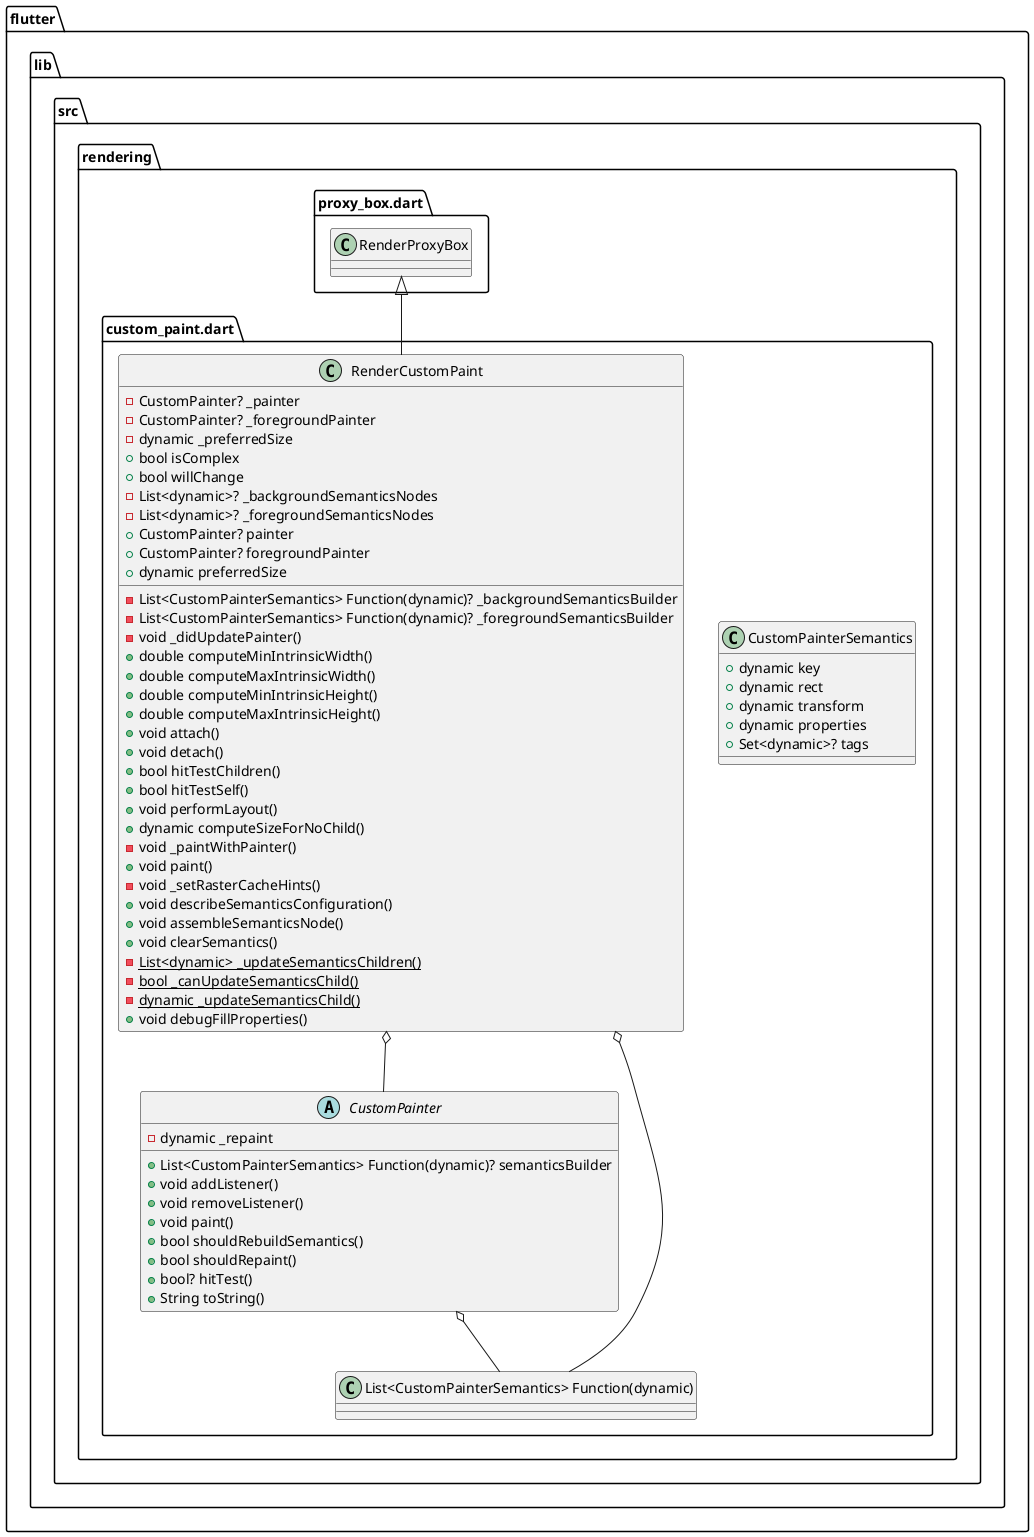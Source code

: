 @startuml
set namespaceSeparator ::

abstract class "flutter::lib::src::rendering::custom_paint.dart::CustomPainter" {
  -dynamic _repaint
  +List<CustomPainterSemantics> Function(dynamic)? semanticsBuilder
  +void addListener()
  +void removeListener()
  +void paint()
  +bool shouldRebuildSemantics()
  +bool shouldRepaint()
  +bool? hitTest()
  +String toString()
}

"flutter::lib::src::rendering::custom_paint.dart::CustomPainter" o-- "flutter::lib::src::rendering::custom_paint.dart::List<CustomPainterSemantics> Function(dynamic)"

class "flutter::lib::src::rendering::custom_paint.dart::CustomPainterSemantics" {
  +dynamic key
  +dynamic rect
  +dynamic transform
  +dynamic properties
  +Set<dynamic>? tags
}

class "flutter::lib::src::rendering::custom_paint.dart::RenderCustomPaint" {
  -CustomPainter? _painter
  -CustomPainter? _foregroundPainter
  -dynamic _preferredSize
  +bool isComplex
  +bool willChange
  -List<CustomPainterSemantics> Function(dynamic)? _backgroundSemanticsBuilder
  -List<CustomPainterSemantics> Function(dynamic)? _foregroundSemanticsBuilder
  -List<dynamic>? _backgroundSemanticsNodes
  -List<dynamic>? _foregroundSemanticsNodes
  +CustomPainter? painter
  +CustomPainter? foregroundPainter
  +dynamic preferredSize
  -void _didUpdatePainter()
  +double computeMinIntrinsicWidth()
  +double computeMaxIntrinsicWidth()
  +double computeMinIntrinsicHeight()
  +double computeMaxIntrinsicHeight()
  +void attach()
  +void detach()
  +bool hitTestChildren()
  +bool hitTestSelf()
  +void performLayout()
  +dynamic computeSizeForNoChild()
  -void _paintWithPainter()
  +void paint()
  -void _setRasterCacheHints()
  +void describeSemanticsConfiguration()
  +void assembleSemanticsNode()
  +void clearSemantics()
  {static} -List<dynamic> _updateSemanticsChildren()
  {static} -bool _canUpdateSemanticsChild()
  {static} -dynamic _updateSemanticsChild()
  +void debugFillProperties()
}

"flutter::lib::src::rendering::custom_paint.dart::RenderCustomPaint" o-- "flutter::lib::src::rendering::custom_paint.dart::CustomPainter"
"flutter::lib::src::rendering::custom_paint.dart::RenderCustomPaint" o-- "flutter::lib::src::rendering::custom_paint.dart::List<CustomPainterSemantics> Function(dynamic)"
"flutter::lib::src::rendering::proxy_box.dart::RenderProxyBox" <|-- "flutter::lib::src::rendering::custom_paint.dart::RenderCustomPaint"


@enduml